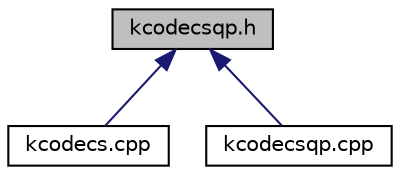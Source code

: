 digraph "kcodecsqp.h"
{
  edge [fontname="Helvetica",fontsize="10",labelfontname="Helvetica",labelfontsize="10"];
  node [fontname="Helvetica",fontsize="10",shape=record];
  Node4 [label="kcodecsqp.h",height=0.2,width=0.4,color="black", fillcolor="grey75", style="filled", fontcolor="black"];
  Node4 -> Node5 [dir="back",color="midnightblue",fontsize="10",style="solid",fontname="Helvetica"];
  Node5 [label="kcodecs.cpp",height=0.2,width=0.4,color="black", fillcolor="white", style="filled",URL="$kcodecs_8cpp_source.html"];
  Node4 -> Node6 [dir="back",color="midnightblue",fontsize="10",style="solid",fontname="Helvetica"];
  Node6 [label="kcodecsqp.cpp",height=0.2,width=0.4,color="black", fillcolor="white", style="filled",URL="$kcodecsqp_8cpp.html",tooltip="This file is part of the API for handling MIME data and defines the QuotedPrintable, RFC2047Q, and RFC2231 Codec classes. "];
}
